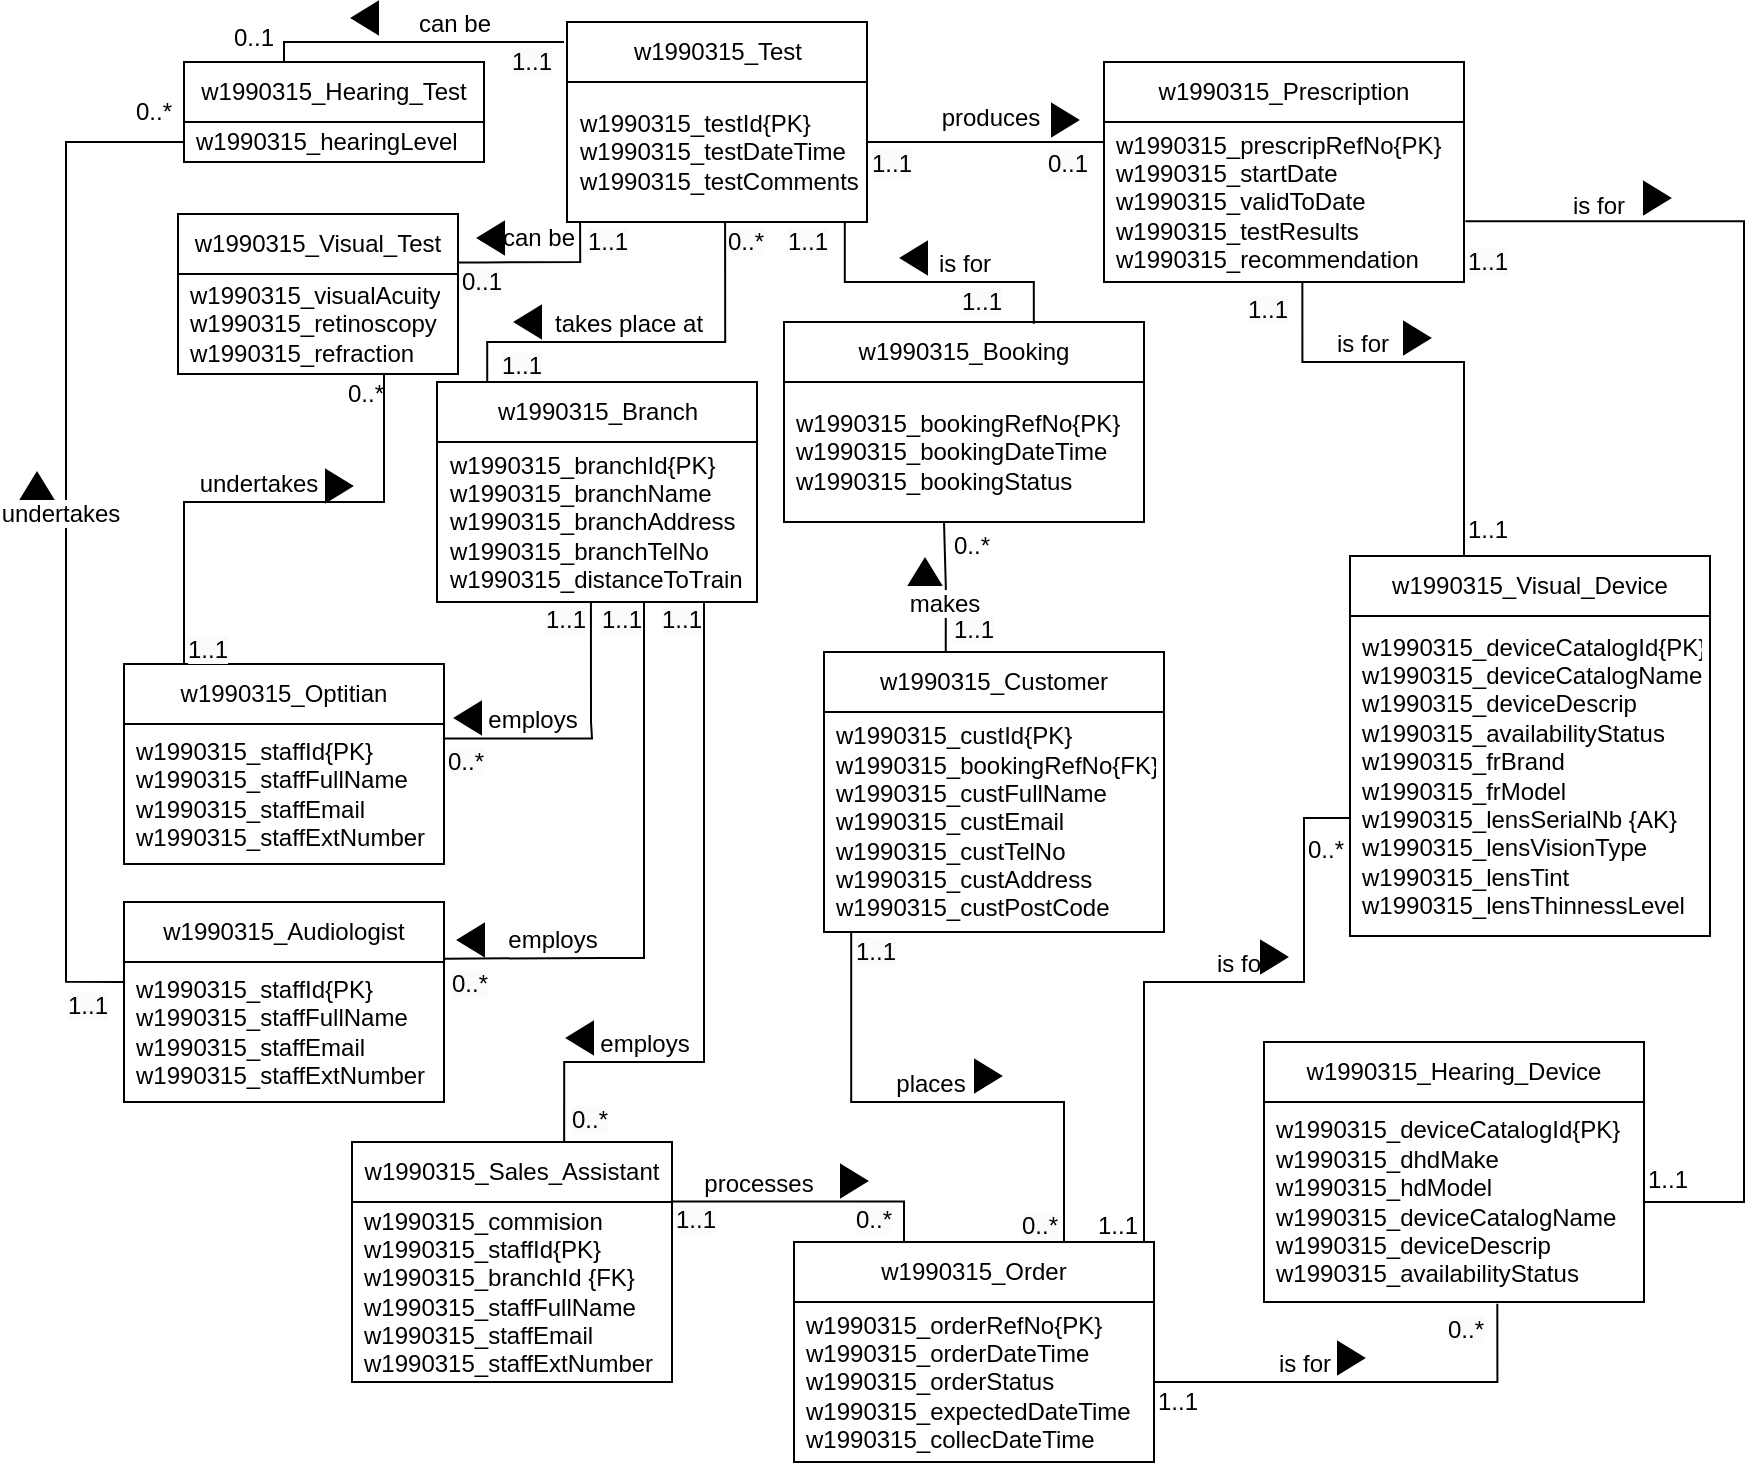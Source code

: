 <mxfile version="24.8.4">
  <diagram name="Strona-1" id="YwWQ-UXERLKJIcqRb9PK">
    <mxGraphModel dx="1958" dy="547" grid="1" gridSize="10" guides="1" tooltips="1" connect="1" arrows="1" fold="1" page="1" pageScale="1" pageWidth="827" pageHeight="1169" math="0" shadow="0">
      <root>
        <mxCell id="0" />
        <mxCell id="1" parent="0" />
        <mxCell id="VDHOx4SLG22JS74lbpEi-4" value="w1990315_&lt;span style=&quot;text-align: left;&quot;&gt;Branch&lt;/span&gt;" style="swimlane;fontStyle=0;childLayout=stackLayout;horizontal=1;startSize=30;horizontalStack=0;resizeParent=1;resizeParentMax=0;resizeLast=0;collapsible=1;marginBottom=0;whiteSpace=wrap;html=1;" parent="1" vertex="1">
          <mxGeometry x="156.5" y="490" width="160" height="110" as="geometry" />
        </mxCell>
        <mxCell id="VDHOx4SLG22JS74lbpEi-5" value="&lt;div&gt;&lt;span style=&quot;text-align: center; background-color: initial;&quot;&gt;w1990315_&lt;/span&gt;branchId{PK}&lt;br&gt;&lt;span style=&quot;text-align: center;&quot;&gt;w1990315_&lt;/span&gt;branchName&lt;br&gt;&lt;span style=&quot;text-align: center;&quot;&gt;w1990315_&lt;/span&gt;branchAddress&lt;br&gt;&lt;span style=&quot;text-align: center;&quot;&gt;w1990315_&lt;/span&gt;branchTelNo&lt;br&gt;&lt;span style=&quot;text-align: center;&quot;&gt;w1990315_&lt;/span&gt;distanceToTrain&lt;br&gt;&lt;/div&gt;" style="text;strokeColor=none;fillColor=none;align=left;verticalAlign=middle;spacingLeft=4;spacingRight=4;overflow=hidden;points=[[0,0.5],[1,0.5]];portConstraint=eastwest;rotatable=0;whiteSpace=wrap;html=1;" parent="VDHOx4SLG22JS74lbpEi-4" vertex="1">
          <mxGeometry y="30" width="160" height="80" as="geometry" />
        </mxCell>
        <mxCell id="VDHOx4SLG22JS74lbpEi-10" value="w1990315_Test" style="swimlane;fontStyle=0;childLayout=stackLayout;horizontal=1;startSize=30;horizontalStack=0;resizeParent=1;resizeParentMax=0;resizeLast=0;collapsible=1;marginBottom=0;whiteSpace=wrap;html=1;" parent="1" vertex="1">
          <mxGeometry x="221.5" y="310" width="150" height="100" as="geometry" />
        </mxCell>
        <mxCell id="VDHOx4SLG22JS74lbpEi-11" value="&lt;span style=&quot;text-align: center;&quot;&gt;w1990315_&lt;/span&gt;testId{PK}&lt;br&gt;&lt;span style=&quot;text-align: center;&quot;&gt;w1990315_&lt;/span&gt;testDateTime&lt;br&gt;&lt;span style=&quot;text-align: center;&quot;&gt;w1990315_&lt;/span&gt;testComments" style="text;strokeColor=none;fillColor=none;align=left;verticalAlign=middle;spacingLeft=4;spacingRight=4;overflow=hidden;points=[[0,0.5],[1,0.5]];portConstraint=eastwest;rotatable=0;whiteSpace=wrap;html=1;" parent="VDHOx4SLG22JS74lbpEi-10" vertex="1">
          <mxGeometry y="30" width="150" height="70" as="geometry" />
        </mxCell>
        <mxCell id="VDHOx4SLG22JS74lbpEi-14" value="w1990315_Booking" style="swimlane;fontStyle=0;childLayout=stackLayout;horizontal=1;startSize=30;horizontalStack=0;resizeParent=1;resizeParentMax=0;resizeLast=0;collapsible=1;marginBottom=0;whiteSpace=wrap;html=1;" parent="1" vertex="1">
          <mxGeometry x="330" y="460" width="180" height="100" as="geometry" />
        </mxCell>
        <mxCell id="VDHOx4SLG22JS74lbpEi-15" value="&lt;span style=&quot;text-align: center;&quot;&gt;w1990315_&lt;/span&gt;bookingRefNo{PK}&lt;br&gt;&lt;span style=&quot;text-align: center;&quot;&gt;w1990315_&lt;/span&gt;bookingDateTime&lt;br&gt;&lt;span style=&quot;text-align: center;&quot;&gt;w1990315_&lt;/span&gt;bookingStatus" style="text;strokeColor=none;fillColor=none;align=left;verticalAlign=middle;spacingLeft=4;spacingRight=4;overflow=hidden;points=[[0,0.5],[1,0.5]];portConstraint=eastwest;rotatable=0;whiteSpace=wrap;html=1;" parent="VDHOx4SLG22JS74lbpEi-14" vertex="1">
          <mxGeometry y="30" width="180" height="70" as="geometry" />
        </mxCell>
        <mxCell id="VDHOx4SLG22JS74lbpEi-16" value="w1990315_Hearing_Test" style="swimlane;fontStyle=0;childLayout=stackLayout;horizontal=1;startSize=30;horizontalStack=0;resizeParent=1;resizeParentMax=0;resizeLast=0;collapsible=1;marginBottom=0;whiteSpace=wrap;html=1;" parent="1" vertex="1">
          <mxGeometry x="30" y="330" width="150" height="50" as="geometry" />
        </mxCell>
        <mxCell id="VDHOx4SLG22JS74lbpEi-17" value="&lt;span style=&quot;text-align: center;&quot;&gt;w1990315_&lt;/span&gt;hearingLevel&amp;nbsp;" style="text;strokeColor=none;fillColor=none;align=left;verticalAlign=middle;spacingLeft=4;spacingRight=4;overflow=hidden;points=[[0,0.5],[1,0.5]];portConstraint=eastwest;rotatable=0;whiteSpace=wrap;html=1;" parent="VDHOx4SLG22JS74lbpEi-16" vertex="1">
          <mxGeometry y="30" width="150" height="20" as="geometry" />
        </mxCell>
        <mxCell id="VDHOx4SLG22JS74lbpEi-18" value="w1990315_Customer" style="swimlane;fontStyle=0;childLayout=stackLayout;horizontal=1;startSize=30;horizontalStack=0;resizeParent=1;resizeParentMax=0;resizeLast=0;collapsible=1;marginBottom=0;whiteSpace=wrap;html=1;" parent="1" vertex="1">
          <mxGeometry x="350" y="625" width="170" height="140" as="geometry" />
        </mxCell>
        <mxCell id="VDHOx4SLG22JS74lbpEi-19" value="&lt;span style=&quot;text-align: center;&quot;&gt;w1990315_&lt;/span&gt;custId{PK}&lt;div&gt;&lt;span style=&quot;text-align: center;&quot;&gt;w1990315_&lt;/span&gt;bookingRefNo{FK}&lt;br&gt;&lt;span style=&quot;text-align: center;&quot;&gt;w1990315_&lt;/span&gt;custFullName&lt;br&gt;&lt;span style=&quot;text-align: center;&quot;&gt;w1990315_&lt;/span&gt;custEmail&lt;br&gt;&lt;span style=&quot;text-align: center;&quot;&gt;w1990315_&lt;/span&gt;custTelNo&lt;br&gt;&lt;span style=&quot;text-align: center;&quot;&gt;w1990315_&lt;/span&gt;custAddress&lt;br&gt;&lt;span style=&quot;text-align: center;&quot;&gt;w1990315_&lt;/span&gt;custPostCode&lt;/div&gt;" style="text;strokeColor=none;fillColor=none;align=left;verticalAlign=middle;spacingLeft=4;spacingRight=4;overflow=hidden;points=[[0,0.5],[1,0.5]];portConstraint=eastwest;rotatable=0;whiteSpace=wrap;html=1;" parent="VDHOx4SLG22JS74lbpEi-18" vertex="1">
          <mxGeometry y="30" width="170" height="110" as="geometry" />
        </mxCell>
        <mxCell id="VDHOx4SLG22JS74lbpEi-20" value="w1990315_Prescription" style="swimlane;fontStyle=0;childLayout=stackLayout;horizontal=1;startSize=30;horizontalStack=0;resizeParent=1;resizeParentMax=0;resizeLast=0;collapsible=1;marginBottom=0;whiteSpace=wrap;html=1;" parent="1" vertex="1">
          <mxGeometry x="490" y="330" width="180" height="110" as="geometry" />
        </mxCell>
        <mxCell id="VDHOx4SLG22JS74lbpEi-21" value="&lt;span style=&quot;text-align: center;&quot;&gt;w1990315_&lt;/span&gt;prescripRefNo{PK}&lt;br&gt;&lt;span style=&quot;text-align: center;&quot;&gt;w1990315_&lt;/span&gt;startDate&lt;br&gt;&lt;span style=&quot;text-align: center;&quot;&gt;w1990315_&lt;/span&gt;validToDate&lt;br&gt;&lt;span style=&quot;text-align: center;&quot;&gt;w1990315_&lt;/span&gt;testResults&lt;br&gt;&lt;span style=&quot;text-align: center;&quot;&gt;w1990315_&lt;/span&gt;recommendation" style="text;strokeColor=none;fillColor=none;align=left;verticalAlign=middle;spacingLeft=4;spacingRight=4;overflow=hidden;points=[[0,0.5],[1,0.5]];portConstraint=eastwest;rotatable=0;whiteSpace=wrap;html=1;" parent="VDHOx4SLG22JS74lbpEi-20" vertex="1">
          <mxGeometry y="30" width="180" height="80" as="geometry" />
        </mxCell>
        <mxCell id="VDHOx4SLG22JS74lbpEi-22" value="w1990315_Order" style="swimlane;fontStyle=0;childLayout=stackLayout;horizontal=1;startSize=30;horizontalStack=0;resizeParent=1;resizeParentMax=0;resizeLast=0;collapsible=1;marginBottom=0;whiteSpace=wrap;html=1;" parent="1" vertex="1">
          <mxGeometry x="335" y="920" width="180" height="110" as="geometry" />
        </mxCell>
        <mxCell id="VDHOx4SLG22JS74lbpEi-23" value="&lt;span style=&quot;text-align: center;&quot;&gt;w1990315_&lt;/span&gt;orderRefNo{PK}&lt;br&gt;&lt;span style=&quot;text-align: center;&quot;&gt;w1990315_&lt;/span&gt;orderDateTime&lt;br&gt;&lt;span style=&quot;text-align: center;&quot;&gt;w1990315_&lt;/span&gt;orderStatus&lt;br&gt;&lt;span style=&quot;text-align: center;&quot;&gt;w1990315_&lt;/span&gt;expectedDateTime&lt;br&gt;&lt;span style=&quot;text-align: center;&quot;&gt;w1990315_&lt;/span&gt;collecDateTime&amp;nbsp;" style="text;strokeColor=none;fillColor=none;align=left;verticalAlign=middle;spacingLeft=4;spacingRight=4;overflow=hidden;points=[[0,0.5],[1,0.5]];portConstraint=eastwest;rotatable=0;whiteSpace=wrap;html=1;" parent="VDHOx4SLG22JS74lbpEi-22" vertex="1">
          <mxGeometry y="30" width="180" height="80" as="geometry" />
        </mxCell>
        <mxCell id="VDHOx4SLG22JS74lbpEi-26" value="w1990315_Visual_Test" style="swimlane;fontStyle=0;childLayout=stackLayout;horizontal=1;startSize=30;horizontalStack=0;resizeParent=1;resizeParentMax=0;resizeLast=0;collapsible=1;marginBottom=0;whiteSpace=wrap;html=1;" parent="1" vertex="1">
          <mxGeometry x="27" y="406" width="140" height="80" as="geometry" />
        </mxCell>
        <mxCell id="VDHOx4SLG22JS74lbpEi-27" value="&lt;span style=&quot;text-align: center;&quot;&gt;w1990315_&lt;/span&gt;visualAcuity&lt;br&gt;&lt;span style=&quot;text-align: center;&quot;&gt;w1990315_&lt;/span&gt;retinoscopy&lt;br&gt;&lt;span style=&quot;text-align: center;&quot;&gt;w1990315_&lt;/span&gt;refraction" style="text;strokeColor=none;fillColor=none;align=left;verticalAlign=middle;spacingLeft=4;spacingRight=4;overflow=hidden;points=[[0,0.5],[1,0.5]];portConstraint=eastwest;rotatable=0;whiteSpace=wrap;html=1;" parent="VDHOx4SLG22JS74lbpEi-26" vertex="1">
          <mxGeometry y="30" width="140" height="50" as="geometry" />
        </mxCell>
        <mxCell id="VDHOx4SLG22JS74lbpEi-30" value="w1990315_Visual_Device" style="swimlane;fontStyle=0;childLayout=stackLayout;horizontal=1;startSize=30;horizontalStack=0;resizeParent=1;resizeParentMax=0;resizeLast=0;collapsible=1;marginBottom=0;whiteSpace=wrap;html=1;" parent="1" vertex="1">
          <mxGeometry x="613" y="577" width="180" height="190" as="geometry" />
        </mxCell>
        <mxCell id="VDHOx4SLG22JS74lbpEi-31" value="&lt;div&gt;&lt;span style=&quot;text-align: center;&quot;&gt;w1990315_&lt;/span&gt;deviceCatalogId{PK}&lt;br&gt;&lt;span style=&quot;text-align: center;&quot;&gt;w1990315_&lt;/span&gt;deviceCatalogName&lt;br&gt;&lt;span style=&quot;text-align: center;&quot;&gt;w1990315_&lt;/span&gt;deviceDescrip&lt;br&gt;&lt;span style=&quot;text-align: center;&quot;&gt;w1990315_&lt;/span&gt;availabilityStatus&lt;br&gt;&lt;/div&gt;&lt;div&gt;&lt;span style=&quot;text-align: center;&quot;&gt;w1990315_&lt;/span&gt;frBrand&lt;br&gt;&lt;div&gt;&lt;span style=&quot;text-align: center; background-color: initial;&quot;&gt;w1990315_&lt;/span&gt;frModel&amp;nbsp;&lt;/div&gt;&lt;/div&gt;&lt;div&gt;&lt;span style=&quot;text-align: center;&quot;&gt;w1990315_&lt;/span&gt;lensSerialNb {AK}&lt;br&gt;&lt;span style=&quot;text-align: center;&quot;&gt;w1990315_&lt;/span&gt;lensVisionType&lt;br&gt;&lt;span style=&quot;text-align: center;&quot;&gt;w1990315_&lt;/span&gt;lensTint&lt;br&gt;&lt;span style=&quot;text-align: center;&quot;&gt;w1990315_&lt;/span&gt;lensThinnessLevel&amp;nbsp;&lt;br&gt;&lt;/div&gt;" style="text;strokeColor=none;fillColor=none;align=left;verticalAlign=middle;spacingLeft=4;spacingRight=4;overflow=hidden;points=[[0,0.5],[1,0.5]];portConstraint=eastwest;rotatable=0;whiteSpace=wrap;html=1;" parent="VDHOx4SLG22JS74lbpEi-30" vertex="1">
          <mxGeometry y="30" width="180" height="160" as="geometry" />
        </mxCell>
        <mxCell id="VDHOx4SLG22JS74lbpEi-32" value="w1990315_Hearing_Device" style="swimlane;fontStyle=0;childLayout=stackLayout;horizontal=1;startSize=30;horizontalStack=0;resizeParent=1;resizeParentMax=0;resizeLast=0;collapsible=1;marginBottom=0;whiteSpace=wrap;html=1;" parent="1" vertex="1">
          <mxGeometry x="570" y="820" width="190" height="130" as="geometry" />
        </mxCell>
        <mxCell id="VDHOx4SLG22JS74lbpEi-33" value="&lt;span style=&quot;text-align: center;&quot;&gt;w1990315_&lt;/span&gt;deviceCatalogId{PK}&lt;br&gt;&lt;span style=&quot;text-align: center;&quot;&gt;w1990315_&lt;/span&gt;dhdMake&lt;br&gt;&lt;span style=&quot;text-align: center;&quot;&gt;w1990315_&lt;/span&gt;hdModel&lt;div&gt;&lt;span style=&quot;text-align: center;&quot;&gt;w1990315_&lt;/span&gt;deviceCatalogName&lt;br&gt;&lt;span style=&quot;text-align: center;&quot;&gt;w1990315_&lt;/span&gt;deviceDescrip&lt;br&gt;&lt;span style=&quot;text-align: center;&quot;&gt;w1990315_&lt;/span&gt;availabilityStatus&lt;br&gt;&lt;/div&gt;" style="text;strokeColor=none;fillColor=none;align=left;verticalAlign=middle;spacingLeft=4;spacingRight=4;overflow=hidden;points=[[0,0.5],[1,0.5]];portConstraint=eastwest;rotatable=0;whiteSpace=wrap;html=1;" parent="VDHOx4SLG22JS74lbpEi-32" vertex="1">
          <mxGeometry y="30" width="190" height="100" as="geometry" />
        </mxCell>
        <mxCell id="VDHOx4SLG22JS74lbpEi-39" value="w1990315_Sales_Assistant" style="swimlane;fontStyle=0;childLayout=stackLayout;horizontal=1;startSize=30;horizontalStack=0;resizeParent=1;resizeParentMax=0;resizeLast=0;collapsible=1;marginBottom=0;whiteSpace=wrap;html=1;" parent="1" vertex="1">
          <mxGeometry x="114" y="870" width="160" height="120" as="geometry" />
        </mxCell>
        <mxCell id="VDHOx4SLG22JS74lbpEi-40" value="&lt;div&gt;&lt;span style=&quot;text-align: center; background-color: initial;&quot;&gt;w1990315_&lt;/span&gt;commision&lt;/div&gt;&lt;div&gt;&lt;span style=&quot;text-align: center; background-color: initial;&quot;&gt;w1990315_&lt;/span&gt;staffId{PK}&lt;br&gt;&lt;/div&gt;&lt;div&gt;w1990315_branchId {FK}&lt;/div&gt;&lt;div&gt;&lt;span style=&quot;text-align: center;&quot;&gt;w1990315_&lt;/span&gt;staffFullName&lt;br&gt;&lt;span style=&quot;text-align: center;&quot;&gt;w1990315_&lt;/span&gt;staffEmail&lt;br&gt;&lt;span style=&quot;text-align: center;&quot;&gt;w1990315_&lt;/span&gt;staffExtNumber&lt;br&gt;&lt;/div&gt;" style="text;strokeColor=none;fillColor=none;align=left;verticalAlign=middle;spacingLeft=4;spacingRight=4;overflow=hidden;points=[[0,0.5],[1,0.5]];portConstraint=eastwest;rotatable=0;whiteSpace=wrap;html=1;" parent="VDHOx4SLG22JS74lbpEi-39" vertex="1">
          <mxGeometry y="30" width="160" height="90" as="geometry" />
        </mxCell>
        <mxCell id="VDHOx4SLG22JS74lbpEi-41" value="w1990315_Optitian&lt;span style=&quot;color: rgba(0, 0, 0, 0); font-family: monospace; font-size: 0px; text-align: start; text-wrap: nowrap;&quot;&gt;%3CmxGraphModel%3E%3Croot%3E%3CmxCell%20id%3D%220%22%2F%3E%3CmxCell%20id%3D%221%22%20parent%3D%220%22%2F%3E%3CmxCell%20id%3D%222%22%20value%3D%22Visual_Device%22%20style%3D%22swimlane%3BfontStyle%3D0%3BchildLayout%3DstackLayout%3Bhorizontal%3D1%3BstartSize%3D30%3BhorizontalStack%3D0%3BresizeParent%3D1%3BresizeParentMax%3D0%3BresizeLast%3D0%3Bcollapsible%3D1%3BmarginBottom%3D0%3BwhiteSpace%3Dwrap%3Bhtml%3D1%3B%22%20vertex%3D%221%22%20parent%3D%221%22%3E%3CmxGeometry%20x%3D%22510%22%20y%3D%22275%22%20width%3D%22120%22%20height%3D%2250%22%20as%3D%22geometry%22%2F%3E%3C%2FmxCell%3E%3CmxCell%20id%3D%223%22%20value%3D%22deviceCatalogId%7BFK%7D%26lt%3Bdiv%26gt%3B%26lt%3Bbr%2F%26gt%3B%26lt%3B%2Fdiv%26gt%3B%22%20style%3D%22text%3BstrokeColor%3Dnone%3BfillColor%3Dnone%3Balign%3Dleft%3BverticalAlign%3Dmiddle%3BspacingLeft%3D4%3BspacingRight%3D4%3Boverflow%3Dhidden%3Bpoints%3D%5B%5B0%2C0.5%5D%2C%5B1%2C0.5%5D%5D%3BportConstraint%3Deastwest%3Brotatable%3D0%3BwhiteSpace%3Dwrap%3Bhtml%3D1%3B%22%20vertex%3D%221%22%20parent%3D%222%22%3E%3CmxGeometry%20y%3D%2230%22%20width%3D%22120%22%20height%3D%2220%22%20as%3D%22geometry%22%2F%3E%3C%2FmxCell%3E%3C%2Froot%3E%3C%2FmxGraphModel%3E&lt;/span&gt;" style="swimlane;fontStyle=0;childLayout=stackLayout;horizontal=1;startSize=30;horizontalStack=0;resizeParent=1;resizeParentMax=0;resizeLast=0;collapsible=1;marginBottom=0;whiteSpace=wrap;html=1;" parent="1" vertex="1">
          <mxGeometry y="631" width="160" height="100" as="geometry" />
        </mxCell>
        <mxCell id="VDHOx4SLG22JS74lbpEi-42" value="&lt;span style=&quot;text-align: center;&quot;&gt;w1990315_&lt;/span&gt;staffId{PK}&lt;div&gt;&lt;span style=&quot;text-align: center;&quot;&gt;w1990315_&lt;/span&gt;staffFullName&lt;br&gt;&lt;span style=&quot;text-align: center;&quot;&gt;w1990315_&lt;/span&gt;staffEmail&lt;br&gt;&lt;span style=&quot;text-align: center;&quot;&gt;w1990315_&lt;/span&gt;staffExtNumber&lt;br&gt;&lt;/div&gt;" style="text;strokeColor=none;fillColor=none;align=left;verticalAlign=middle;spacingLeft=4;spacingRight=4;overflow=hidden;points=[[0,0.5],[1,0.5]];portConstraint=eastwest;rotatable=0;whiteSpace=wrap;html=1;" parent="VDHOx4SLG22JS74lbpEi-41" vertex="1">
          <mxGeometry y="30" width="160" height="70" as="geometry" />
        </mxCell>
        <mxCell id="VDHOx4SLG22JS74lbpEi-43" value="w1990315_Audiologist" style="swimlane;fontStyle=0;childLayout=stackLayout;horizontal=1;startSize=30;horizontalStack=0;resizeParent=1;resizeParentMax=0;resizeLast=0;collapsible=1;marginBottom=0;whiteSpace=wrap;html=1;" parent="1" vertex="1">
          <mxGeometry y="750" width="160" height="100" as="geometry" />
        </mxCell>
        <mxCell id="VDHOx4SLG22JS74lbpEi-44" value="&lt;div&gt;&lt;span style=&quot;text-align: center; background-color: initial;&quot;&gt;w1990315_&lt;/span&gt;staffId{PK}&lt;br&gt;&lt;/div&gt;&lt;div&gt;&lt;span style=&quot;text-align: center;&quot;&gt;w1990315_&lt;/span&gt;staffFullName&lt;br&gt;&lt;span style=&quot;text-align: center;&quot;&gt;w1990315_&lt;/span&gt;staffEmail&lt;br&gt;&lt;span style=&quot;text-align: center;&quot;&gt;w1990315_&lt;/span&gt;staffExtNumber&lt;br&gt;&lt;/div&gt;" style="text;strokeColor=none;fillColor=none;align=left;verticalAlign=middle;spacingLeft=4;spacingRight=4;overflow=hidden;points=[[0,0.5],[1,0.5]];portConstraint=eastwest;rotatable=0;whiteSpace=wrap;html=1;" parent="VDHOx4SLG22JS74lbpEi-43" vertex="1">
          <mxGeometry y="30" width="160" height="70" as="geometry" />
        </mxCell>
        <mxCell id="0N0CLIWLFnsyUBgWIPJR-1" value="takes place at" style="endArrow=none;html=1;endSize=12;startArrow=none;startSize=14;startFill=0;edgeStyle=orthogonalEdgeStyle;align=center;verticalAlign=bottom;endFill=0;rounded=0;fontSize=12;entryX=0.527;entryY=0.995;entryDx=0;entryDy=0;entryPerimeter=0;exitX=0.157;exitY=-0.002;exitDx=0;exitDy=0;exitPerimeter=0;" parent="1" source="VDHOx4SLG22JS74lbpEi-4" target="VDHOx4SLG22JS74lbpEi-11" edge="1">
          <mxGeometry x="-0.089" relative="1" as="geometry">
            <mxPoint x="216" y="490" as="sourcePoint" />
            <mxPoint x="290" y="420" as="targetPoint" />
            <mxPoint as="offset" />
            <Array as="points">
              <mxPoint x="182" y="470" />
              <mxPoint x="301" y="470" />
            </Array>
          </mxGeometry>
        </mxCell>
        <mxCell id="0N0CLIWLFnsyUBgWIPJR-2" value="is for" style="endArrow=none;html=1;endSize=12;startArrow=none;startSize=14;startFill=0;edgeStyle=orthogonalEdgeStyle;align=center;verticalAlign=bottom;endFill=0;rounded=0;fontSize=12;exitX=0.926;exitY=1.003;exitDx=0;exitDy=0;exitPerimeter=0;entryX=0.694;entryY=0.009;entryDx=0;entryDy=0;entryPerimeter=0;" parent="1" source="VDHOx4SLG22JS74lbpEi-11" target="VDHOx4SLG22JS74lbpEi-14" edge="1">
          <mxGeometry x="0.232" relative="1" as="geometry">
            <mxPoint x="290.0" y="361" as="sourcePoint" />
            <mxPoint x="520.0" y="360" as="targetPoint" />
            <mxPoint as="offset" />
            <Array as="points">
              <mxPoint x="360" y="440" />
              <mxPoint x="455" y="440" />
            </Array>
          </mxGeometry>
        </mxCell>
        <mxCell id="0N0CLIWLFnsyUBgWIPJR-3" value="makes" style="endArrow=none;html=1;endSize=12;startArrow=none;startSize=14;startFill=0;edgeStyle=orthogonalEdgeStyle;align=center;verticalAlign=bottom;endFill=0;rounded=0;fontSize=12;exitX=0.917;exitY=0;exitDx=0;exitDy=0;exitPerimeter=0;" parent="1" edge="1">
          <mxGeometry x="-0.545" y="1" relative="1" as="geometry">
            <mxPoint x="410.87" y="625" as="sourcePoint" />
            <mxPoint x="410" y="560" as="targetPoint" />
            <mxPoint as="offset" />
            <Array as="points">
              <mxPoint x="411" y="592" />
              <mxPoint x="410" y="592" />
            </Array>
          </mxGeometry>
        </mxCell>
        <mxCell id="0N0CLIWLFnsyUBgWIPJR-8" value="processes" style="endArrow=none;html=1;endSize=12;startArrow=none;startSize=14;startFill=0;edgeStyle=orthogonalEdgeStyle;align=center;verticalAlign=bottom;endFill=0;rounded=0;fontSize=12;exitX=1.002;exitY=-0.003;exitDx=0;exitDy=0;exitPerimeter=0;entryX=0.873;entryY=0.995;entryDx=0;entryDy=0;entryPerimeter=0;" parent="1" source="VDHOx4SLG22JS74lbpEi-40" edge="1" target="0N0CLIWLFnsyUBgWIPJR-96">
          <mxGeometry x="-0.377" relative="1" as="geometry">
            <mxPoint x="290" y="900" as="sourcePoint" />
            <mxPoint x="400" y="920" as="targetPoint" />
            <mxPoint as="offset" />
            <Array as="points">
              <mxPoint x="390" y="900" />
              <mxPoint x="390" y="920" />
            </Array>
          </mxGeometry>
        </mxCell>
        <mxCell id="0N0CLIWLFnsyUBgWIPJR-9" value="places" style="endArrow=none;html=1;endSize=12;startArrow=none;startSize=14;startFill=0;edgeStyle=orthogonalEdgeStyle;align=center;verticalAlign=bottom;endFill=0;rounded=0;fontSize=12;exitX=0.75;exitY=0;exitDx=0;exitDy=0;entryX=0.08;entryY=0.996;entryDx=0;entryDy=0;entryPerimeter=0;" parent="1" source="VDHOx4SLG22JS74lbpEi-22" target="VDHOx4SLG22JS74lbpEi-19" edge="1">
          <mxGeometry x="0.05" relative="1" as="geometry">
            <mxPoint x="430" y="830" as="sourcePoint" />
            <mxPoint x="470" y="750" as="targetPoint" />
            <mxPoint as="offset" />
            <Array as="points">
              <mxPoint x="470" y="850" />
              <mxPoint x="364" y="850" />
            </Array>
          </mxGeometry>
        </mxCell>
        <mxCell id="0N0CLIWLFnsyUBgWIPJR-10" value="is for" style="endArrow=none;html=1;endSize=12;startArrow=none;startSize=14;startFill=0;edgeStyle=orthogonalEdgeStyle;align=center;verticalAlign=bottom;endFill=0;rounded=0;fontSize=12;exitX=1;exitY=0.5;exitDx=0;exitDy=0;entryX=0.614;entryY=1.009;entryDx=0;entryDy=0;entryPerimeter=0;" parent="1" source="VDHOx4SLG22JS74lbpEi-23" target="VDHOx4SLG22JS74lbpEi-33" edge="1">
          <mxGeometry x="-0.288" relative="1" as="geometry">
            <mxPoint x="460.0" y="900.37" as="sourcePoint" />
            <mxPoint x="680" y="960" as="targetPoint" />
            <mxPoint as="offset" />
            <Array as="points">
              <mxPoint x="687" y="990" />
            </Array>
          </mxGeometry>
        </mxCell>
        <mxCell id="0N0CLIWLFnsyUBgWIPJR-15" value="produces" style="endArrow=none;html=1;endSize=12;startArrow=none;startSize=14;startFill=0;edgeStyle=orthogonalEdgeStyle;align=center;verticalAlign=bottom;endFill=0;rounded=0;fontSize=12;entryX=0;entryY=0.078;entryDx=0;entryDy=0;entryPerimeter=0;" parent="1" target="VDHOx4SLG22JS74lbpEi-21" edge="1">
          <mxGeometry x="-0.002" y="3" relative="1" as="geometry">
            <mxPoint x="371" y="370" as="sourcePoint" />
            <mxPoint x="520.0" y="360" as="targetPoint" />
            <mxPoint as="offset" />
            <Array as="points">
              <mxPoint x="371" y="370" />
              <mxPoint x="490" y="370" />
            </Array>
          </mxGeometry>
        </mxCell>
        <mxCell id="0N0CLIWLFnsyUBgWIPJR-17" value="is for" style="endArrow=none;html=1;endSize=12;startArrow=none;startSize=14;startFill=0;edgeStyle=orthogonalEdgeStyle;align=center;verticalAlign=bottom;endFill=0;rounded=0;fontSize=12;exitX=0.551;exitY=1;exitDx=0;exitDy=0;exitPerimeter=0;entryX=0.317;entryY=0;entryDx=0;entryDy=0;entryPerimeter=0;" parent="1" source="VDHOx4SLG22JS74lbpEi-21" target="VDHOx4SLG22JS74lbpEi-30" edge="1">
          <mxGeometry x="-0.364" relative="1" as="geometry">
            <mxPoint x="560" y="460" as="sourcePoint" />
            <mxPoint x="600" y="580" as="targetPoint" />
            <mxPoint as="offset" />
            <Array as="points">
              <mxPoint x="589" y="480" />
              <mxPoint x="670" y="480" />
              <mxPoint x="670" y="577" />
            </Array>
          </mxGeometry>
        </mxCell>
        <mxCell id="0N0CLIWLFnsyUBgWIPJR-21" value="can be" style="endArrow=none;html=1;endSize=12;startArrow=none;startSize=14;startFill=0;edgeStyle=orthogonalEdgeStyle;align=center;verticalAlign=bottom;endFill=0;rounded=0;fontSize=12;exitX=0.75;exitY=0;exitDx=0;exitDy=0;" parent="1" source="VDHOx4SLG22JS74lbpEi-16" edge="1">
          <mxGeometry x="0.48" relative="1" as="geometry">
            <mxPoint x="-30.0" y="321" as="sourcePoint" />
            <mxPoint x="220" y="320" as="targetPoint" />
            <mxPoint as="offset" />
            <Array as="points">
              <mxPoint x="80" y="330" />
              <mxPoint x="80" y="320" />
            </Array>
          </mxGeometry>
        </mxCell>
        <mxCell id="0N0CLIWLFnsyUBgWIPJR-22" value="can be" style="endArrow=none;html=1;endSize=12;startArrow=none;startSize=14;startFill=0;edgeStyle=orthogonalEdgeStyle;align=center;verticalAlign=bottom;endFill=0;rounded=0;fontSize=12;entryX=-0.065;entryY=0.196;entryDx=0;entryDy=0;entryPerimeter=0;exitX=0.997;exitY=0.303;exitDx=0;exitDy=0;exitPerimeter=0;" parent="1" target="0N0CLIWLFnsyUBgWIPJR-81" edge="1" source="VDHOx4SLG22JS74lbpEi-26">
          <mxGeometry x="-0.002" y="3" relative="1" as="geometry">
            <mxPoint x="180" y="440" as="sourcePoint" />
            <mxPoint x="227.0" y="430" as="targetPoint" />
            <mxPoint as="offset" />
            <Array as="points">
              <mxPoint x="180" y="430" />
              <mxPoint x="228" y="430" />
            </Array>
          </mxGeometry>
        </mxCell>
        <mxCell id="0N0CLIWLFnsyUBgWIPJR-24" value="undertakes" style="endArrow=none;html=1;endSize=12;startArrow=none;startSize=14;startFill=0;edgeStyle=orthogonalEdgeStyle;align=center;verticalAlign=bottom;endFill=0;rounded=0;fontSize=12;entryX=0;entryY=0.5;entryDx=0;entryDy=0;exitX=-0.003;exitY=0.142;exitDx=0;exitDy=0;exitPerimeter=0;" parent="1" source="VDHOx4SLG22JS74lbpEi-44" target="VDHOx4SLG22JS74lbpEi-17" edge="1">
          <mxGeometry x="-0.002" y="3" relative="1" as="geometry">
            <mxPoint x="-30" y="740" as="sourcePoint" />
            <mxPoint x="110.0" y="540" as="targetPoint" />
            <mxPoint as="offset" />
            <Array as="points">
              <mxPoint x="-29" y="790" />
              <mxPoint x="-29" y="370" />
            </Array>
          </mxGeometry>
        </mxCell>
        <mxCell id="0N0CLIWLFnsyUBgWIPJR-25" value="undertakes" style="endArrow=none;html=1;endSize=12;startArrow=none;startSize=14;startFill=0;edgeStyle=orthogonalEdgeStyle;align=center;verticalAlign=bottom;endFill=0;rounded=0;fontSize=12;exitX=0;exitY=0;exitDx=0;exitDy=0;" parent="1" source="VDHOx4SLG22JS74lbpEi-41" edge="1">
          <mxGeometry x="0.06" relative="1" as="geometry">
            <mxPoint x="0.06" y="695.14" as="sourcePoint" />
            <mxPoint x="130" y="490" as="targetPoint" />
            <mxPoint as="offset" />
            <Array as="points">
              <mxPoint x="30" y="631" />
              <mxPoint x="30" y="550" />
              <mxPoint x="130" y="550" />
              <mxPoint x="130" y="486" />
            </Array>
          </mxGeometry>
        </mxCell>
        <mxCell id="0N0CLIWLFnsyUBgWIPJR-26" value="" style="triangle;whiteSpace=wrap;html=1;fillColor=#000000;rotation=0;" parent="1" vertex="1">
          <mxGeometry x="358.5" y="881.5" width="13" height="16" as="geometry" />
        </mxCell>
        <mxCell id="0N0CLIWLFnsyUBgWIPJR-28" value="" style="triangle;whiteSpace=wrap;html=1;fillColor=#000000;rotation=-180;" parent="1" vertex="1">
          <mxGeometry x="167" y="761" width="13" height="16" as="geometry" />
        </mxCell>
        <mxCell id="0N0CLIWLFnsyUBgWIPJR-31" value="" style="triangle;whiteSpace=wrap;html=1;fillColor=#000000;rotation=-180;" parent="1" vertex="1">
          <mxGeometry x="177" y="410" width="13" height="16" as="geometry" />
        </mxCell>
        <mxCell id="0N0CLIWLFnsyUBgWIPJR-32" value="" style="triangle;whiteSpace=wrap;html=1;fillColor=#000000;rotation=-180;" parent="1" vertex="1">
          <mxGeometry x="114" y="300" width="13" height="16" as="geometry" />
        </mxCell>
        <mxCell id="0N0CLIWLFnsyUBgWIPJR-33" value="" style="triangle;whiteSpace=wrap;html=1;fillColor=#000000;" parent="1" vertex="1">
          <mxGeometry x="464" y="351" width="13" height="16" as="geometry" />
        </mxCell>
        <mxCell id="0N0CLIWLFnsyUBgWIPJR-34" value="" style="triangle;whiteSpace=wrap;html=1;fillColor=#000000;" parent="1" vertex="1">
          <mxGeometry x="607" y="970" width="13" height="16" as="geometry" />
        </mxCell>
        <mxCell id="0N0CLIWLFnsyUBgWIPJR-36" value="" style="triangle;whiteSpace=wrap;html=1;fillColor=#000000;rotation=0;" parent="1" vertex="1">
          <mxGeometry x="101" y="534" width="13" height="16" as="geometry" />
        </mxCell>
        <mxCell id="0N0CLIWLFnsyUBgWIPJR-37" value="" style="triangle;whiteSpace=wrap;html=1;fillColor=#000000;rotation=-90;" parent="1" vertex="1">
          <mxGeometry x="-50" y="534" width="13" height="16" as="geometry" />
        </mxCell>
        <mxCell id="0N0CLIWLFnsyUBgWIPJR-38" value="" style="triangle;whiteSpace=wrap;html=1;fillColor=#000000;rotation=-180;" parent="1" vertex="1">
          <mxGeometry x="388.5" y="420" width="13" height="16" as="geometry" />
        </mxCell>
        <mxCell id="0N0CLIWLFnsyUBgWIPJR-39" value="" style="triangle;whiteSpace=wrap;html=1;fillColor=#000000;rotation=-90;" parent="1" vertex="1">
          <mxGeometry x="394" y="577" width="13" height="16" as="geometry" />
        </mxCell>
        <mxCell id="0N0CLIWLFnsyUBgWIPJR-46" value="" style="triangle;whiteSpace=wrap;html=1;fillColor=#000000;rotation=0;" parent="1" vertex="1">
          <mxGeometry x="640" y="460" width="13" height="16" as="geometry" />
        </mxCell>
        <mxCell id="0N0CLIWLFnsyUBgWIPJR-47" value="" style="triangle;whiteSpace=wrap;html=1;fillColor=#000000;rotation=0;" parent="1" vertex="1">
          <mxGeometry x="425.5" y="829" width="13" height="16" as="geometry" />
        </mxCell>
        <mxCell id="0N0CLIWLFnsyUBgWIPJR-52" value="0..*" style="text;html=1;align=center;verticalAlign=middle;whiteSpace=wrap;rounded=0;" parent="1" vertex="1">
          <mxGeometry x="108.5" y="486" width="24" height="20" as="geometry" />
        </mxCell>
        <mxCell id="0N0CLIWLFnsyUBgWIPJR-53" value="0..*" style="text;html=1;align=center;verticalAlign=middle;whiteSpace=wrap;rounded=0;" parent="1" vertex="1">
          <mxGeometry y="343" width="30" height="24" as="geometry" />
        </mxCell>
        <mxCell id="0N0CLIWLFnsyUBgWIPJR-54" value="0..1" style="text;html=1;align=center;verticalAlign=middle;whiteSpace=wrap;rounded=0;" parent="1" vertex="1">
          <mxGeometry x="50" y="306" width="30" height="24" as="geometry" />
        </mxCell>
        <mxCell id="0N0CLIWLFnsyUBgWIPJR-55" value="&lt;span style=&quot;color: rgb(0, 0, 0); font-family: Helvetica; font-size: 12px; font-style: normal; font-variant-ligatures: normal; font-variant-caps: normal; font-weight: 400; letter-spacing: normal; orphans: 2; text-align: center; text-indent: 0px; text-transform: none; widows: 2; word-spacing: 0px; -webkit-text-stroke-width: 0px; white-space: normal; background-color: rgb(251, 251, 251); text-decoration-thickness: initial; text-decoration-style: initial; text-decoration-color: initial; display: inline !important; float: none;&quot;&gt;0..1&lt;/span&gt;" style="text;whiteSpace=wrap;html=1;" parent="1" vertex="1">
          <mxGeometry x="167" y="426" width="30" height="20" as="geometry" />
        </mxCell>
        <mxCell id="0N0CLIWLFnsyUBgWIPJR-56" value="&lt;span style=&quot;color: rgb(0, 0, 0); font-family: Helvetica; font-size: 12px; font-style: normal; font-variant-ligatures: normal; font-variant-caps: normal; font-weight: 400; letter-spacing: normal; orphans: 2; text-align: center; text-indent: 0px; text-transform: none; widows: 2; word-spacing: 0px; -webkit-text-stroke-width: 0px; white-space: normal; background-color: rgb(251, 251, 251); text-decoration-thickness: initial; text-decoration-style: initial; text-decoration-color: initial; display: inline !important; float: none;&quot;&gt;0..1&lt;/span&gt;" style="text;whiteSpace=wrap;html=1;" parent="1" vertex="1">
          <mxGeometry x="460" y="367" width="30" height="20" as="geometry" />
        </mxCell>
        <mxCell id="0N0CLIWLFnsyUBgWIPJR-57" value="&lt;span style=&quot;color: rgb(0, 0, 0); font-family: Helvetica; font-size: 12px; font-style: normal; font-variant-ligatures: normal; font-variant-caps: normal; font-weight: 400; letter-spacing: normal; orphans: 2; text-align: center; text-indent: 0px; text-transform: none; widows: 2; word-spacing: 0px; -webkit-text-stroke-width: 0px; white-space: normal; background-color: rgb(251, 251, 251); text-decoration-thickness: initial; text-decoration-style: initial; text-decoration-color: initial; display: inline !important; float: none;&quot;&gt;1..1&lt;/span&gt;" style="text;whiteSpace=wrap;html=1;" parent="1" vertex="1">
          <mxGeometry x="371.5" y="367" width="30" height="20" as="geometry" />
        </mxCell>
        <mxCell id="0N0CLIWLFnsyUBgWIPJR-58" value="&lt;span style=&quot;color: rgb(0, 0, 0); font-family: Helvetica; font-size: 12px; font-style: normal; font-variant-ligatures: normal; font-variant-caps: normal; font-weight: 400; letter-spacing: normal; orphans: 2; text-align: center; text-indent: 0px; text-transform: none; widows: 2; word-spacing: 0px; -webkit-text-stroke-width: 0px; white-space: normal; background-color: rgb(251, 251, 251); text-decoration-thickness: initial; text-decoration-style: initial; text-decoration-color: initial; display: inline !important; float: none;&quot;&gt;1..1&lt;/span&gt;" style="text;whiteSpace=wrap;html=1;" parent="1" vertex="1">
          <mxGeometry x="560" y="440" width="30" height="20" as="geometry" />
        </mxCell>
        <mxCell id="0N0CLIWLFnsyUBgWIPJR-59" value="&lt;div style=&quot;text-align: center;&quot;&gt;&lt;span style=&quot;background-color: initial;&quot;&gt;1..1&lt;/span&gt;&lt;/div&gt;" style="text;whiteSpace=wrap;html=1;" parent="1" vertex="1">
          <mxGeometry x="670" y="550" width="30" height="20" as="geometry" />
        </mxCell>
        <mxCell id="0N0CLIWLFnsyUBgWIPJR-60" value="&lt;span style=&quot;color: rgb(0, 0, 0); font-family: Helvetica; font-size: 12px; font-style: normal; font-variant-ligatures: normal; font-variant-caps: normal; font-weight: 400; letter-spacing: normal; orphans: 2; text-align: center; text-indent: 0px; text-transform: none; widows: 2; word-spacing: 0px; -webkit-text-stroke-width: 0px; white-space: normal; background-color: rgb(251, 251, 251); text-decoration-thickness: initial; text-decoration-style: initial; text-decoration-color: initial; display: inline !important; float: none;&quot;&gt;0..*&lt;/span&gt;" style="text;whiteSpace=wrap;html=1;" parent="1" vertex="1">
          <mxGeometry x="660" y="950" width="30" height="20" as="geometry" />
        </mxCell>
        <mxCell id="0N0CLIWLFnsyUBgWIPJR-61" value="&lt;div style=&quot;text-align: center;&quot;&gt;&lt;span style=&quot;background-color: initial;&quot;&gt;1..1&lt;/span&gt;&lt;/div&gt;" style="text;whiteSpace=wrap;html=1;" parent="1" vertex="1">
          <mxGeometry x="515" y="986" width="30" height="20" as="geometry" />
        </mxCell>
        <mxCell id="0N0CLIWLFnsyUBgWIPJR-72" value="&lt;span style=&quot;color: rgb(0, 0, 0); font-family: Helvetica; font-size: 12px; font-style: normal; font-variant-ligatures: normal; font-variant-caps: normal; font-weight: 400; letter-spacing: normal; orphans: 2; text-align: center; text-indent: 0px; text-transform: none; widows: 2; word-spacing: 0px; -webkit-text-stroke-width: 0px; white-space: normal; background-color: rgb(251, 251, 251); text-decoration-thickness: initial; text-decoration-style: initial; text-decoration-color: initial; display: inline !important; float: none;&quot;&gt;1..1&lt;/span&gt;" style="text;whiteSpace=wrap;html=1;" parent="1" vertex="1">
          <mxGeometry x="413" y="600" width="30" height="20" as="geometry" />
        </mxCell>
        <mxCell id="0N0CLIWLFnsyUBgWIPJR-73" value="&lt;div style=&quot;text-align: center;&quot;&gt;&lt;span style=&quot;background-color: initial;&quot;&gt;0..*&lt;/span&gt;&lt;/div&gt;" style="text;whiteSpace=wrap;html=1;" parent="1" vertex="1">
          <mxGeometry x="413" y="558" width="30" height="20" as="geometry" />
        </mxCell>
        <mxCell id="0N0CLIWLFnsyUBgWIPJR-75" value="&lt;span style=&quot;color: rgb(0, 0, 0); font-family: Helvetica; font-size: 12px; font-style: normal; font-variant-ligatures: normal; font-variant-caps: normal; font-weight: 400; letter-spacing: normal; orphans: 2; text-align: center; text-indent: 0px; text-transform: none; widows: 2; word-spacing: 0px; -webkit-text-stroke-width: 0px; white-space: normal; background-color: rgb(251, 251, 251); text-decoration-thickness: initial; text-decoration-style: initial; text-decoration-color: initial; display: inline !important; float: none;&quot;&gt;1..1&lt;/span&gt;" style="text;whiteSpace=wrap;html=1;" parent="1" vertex="1">
          <mxGeometry x="417" y="436" width="30" height="20" as="geometry" />
        </mxCell>
        <mxCell id="0N0CLIWLFnsyUBgWIPJR-76" value="&lt;span style=&quot;color: rgb(0, 0, 0); font-family: Helvetica; font-size: 12px; font-style: normal; font-variant-ligatures: normal; font-variant-caps: normal; font-weight: 400; letter-spacing: normal; orphans: 2; text-align: center; text-indent: 0px; text-transform: none; widows: 2; word-spacing: 0px; -webkit-text-stroke-width: 0px; white-space: normal; background-color: rgb(251, 251, 251); text-decoration-thickness: initial; text-decoration-style: initial; text-decoration-color: initial; display: inline !important; float: none;&quot;&gt;1..1&lt;/span&gt;" style="text;whiteSpace=wrap;html=1;" parent="1" vertex="1">
          <mxGeometry x="330" y="406" width="30" height="20" as="geometry" />
        </mxCell>
        <mxCell id="0N0CLIWLFnsyUBgWIPJR-77" value="" style="triangle;whiteSpace=wrap;html=1;fillColor=#000000;rotation=-180;" parent="1" vertex="1">
          <mxGeometry x="195.5" y="452" width="13" height="16" as="geometry" />
        </mxCell>
        <mxCell id="0N0CLIWLFnsyUBgWIPJR-79" value="&lt;span style=&quot;color: rgb(0, 0, 0); font-family: Helvetica; font-size: 12px; font-style: normal; font-variant-ligatures: normal; font-variant-caps: normal; font-weight: 400; letter-spacing: normal; orphans: 2; text-align: center; text-indent: 0px; text-transform: none; widows: 2; word-spacing: 0px; -webkit-text-stroke-width: 0px; white-space: normal; background-color: rgb(251, 251, 251); text-decoration-thickness: initial; text-decoration-style: initial; text-decoration-color: initial; display: inline !important; float: none;&quot;&gt;1..1&lt;/span&gt;" style="text;whiteSpace=wrap;html=1;" parent="1" vertex="1">
          <mxGeometry x="187" y="468" width="30" height="22" as="geometry" />
        </mxCell>
        <mxCell id="0N0CLIWLFnsyUBgWIPJR-80" value="&lt;span style=&quot;color: rgb(0, 0, 0); font-family: Helvetica; font-size: 12px; font-style: normal; font-variant-ligatures: normal; font-variant-caps: normal; font-weight: 400; letter-spacing: normal; orphans: 2; text-align: center; text-indent: 0px; text-transform: none; widows: 2; word-spacing: 0px; -webkit-text-stroke-width: 0px; white-space: normal; background-color: rgb(251, 251, 251); text-decoration-thickness: initial; text-decoration-style: initial; text-decoration-color: initial; display: inline !important; float: none;&quot;&gt;0..*&lt;/span&gt;" style="text;whiteSpace=wrap;html=1;" parent="1" vertex="1">
          <mxGeometry x="300" y="406" width="30" height="20" as="geometry" />
        </mxCell>
        <mxCell id="0N0CLIWLFnsyUBgWIPJR-81" value="&lt;span style=&quot;color: rgb(0, 0, 0); font-family: Helvetica; font-size: 12px; font-style: normal; font-variant-ligatures: normal; font-variant-caps: normal; font-weight: 400; letter-spacing: normal; orphans: 2; text-align: center; text-indent: 0px; text-transform: none; widows: 2; word-spacing: 0px; -webkit-text-stroke-width: 0px; white-space: normal; background-color: rgb(251, 251, 251); text-decoration-thickness: initial; text-decoration-style: initial; text-decoration-color: initial; display: inline !important; float: none;&quot;&gt;1..1&lt;/span&gt;" style="text;whiteSpace=wrap;html=1;" parent="1" vertex="1">
          <mxGeometry x="230" y="406" width="30" height="20" as="geometry" />
        </mxCell>
        <mxCell id="0N0CLIWLFnsyUBgWIPJR-82" value="&lt;span style=&quot;color: rgb(0, 0, 0); font-family: Helvetica; font-size: 12px; font-style: normal; font-variant-ligatures: normal; font-variant-caps: normal; font-weight: 400; letter-spacing: normal; orphans: 2; text-align: center; text-indent: 0px; text-transform: none; widows: 2; word-spacing: 0px; -webkit-text-stroke-width: 0px; white-space: normal; background-color: rgb(251, 251, 251); text-decoration-thickness: initial; text-decoration-style: initial; text-decoration-color: initial; display: inline !important; float: none;&quot;&gt;1..1&lt;/span&gt;" style="text;whiteSpace=wrap;html=1;" parent="1" vertex="1">
          <mxGeometry x="191.5" y="316" width="30" height="20" as="geometry" />
        </mxCell>
        <mxCell id="0N0CLIWLFnsyUBgWIPJR-87" value="&lt;span style=&quot;color: rgb(0, 0, 0); font-family: Helvetica; font-size: 12px; font-style: normal; font-variant-ligatures: normal; font-variant-caps: normal; font-weight: 400; letter-spacing: normal; orphans: 2; text-align: center; text-indent: 0px; text-transform: none; widows: 2; word-spacing: 0px; -webkit-text-stroke-width: 0px; white-space: normal; background-color: rgb(251, 251, 251); text-decoration-thickness: initial; text-decoration-style: initial; text-decoration-color: initial; display: inline !important; float: none;&quot;&gt;1..1&lt;/span&gt;" style="text;whiteSpace=wrap;html=1;" parent="1" vertex="1">
          <mxGeometry x="237.25" y="595" width="30" height="25" as="geometry" />
        </mxCell>
        <mxCell id="0N0CLIWLFnsyUBgWIPJR-91" value="&lt;span style=&quot;color: rgb(0, 0, 0); font-family: Helvetica; font-size: 12px; font-style: normal; font-variant-ligatures: normal; font-variant-caps: normal; font-weight: 400; letter-spacing: normal; orphans: 2; text-align: center; text-indent: 0px; text-transform: none; widows: 2; word-spacing: 0px; -webkit-text-stroke-width: 0px; white-space: normal; background-color: rgb(251, 251, 251); text-decoration-thickness: initial; text-decoration-style: initial; text-decoration-color: initial; display: inline !important; float: none;&quot;&gt;1..1&lt;/span&gt;" style="text;whiteSpace=wrap;html=1;" parent="1" vertex="1">
          <mxGeometry x="-30" y="787.5" width="30" height="25" as="geometry" />
        </mxCell>
        <mxCell id="0N0CLIWLFnsyUBgWIPJR-93" value="&lt;span style=&quot;color: rgb(0, 0, 0); font-family: Helvetica; font-size: 12px; font-style: normal; font-variant-ligatures: normal; font-variant-caps: normal; font-weight: 400; letter-spacing: normal; orphans: 2; text-align: center; text-indent: 0px; text-transform: none; widows: 2; word-spacing: 0px; -webkit-text-stroke-width: 0px; white-space: normal; background-color: rgb(251, 251, 251); text-decoration-thickness: initial; text-decoration-style: initial; text-decoration-color: initial; display: inline !important; float: none;&quot;&gt;1..1&lt;/span&gt;" style="text;whiteSpace=wrap;html=1;" parent="1" vertex="1">
          <mxGeometry x="30" y="610" width="20" height="21" as="geometry" />
        </mxCell>
        <mxCell id="0N0CLIWLFnsyUBgWIPJR-94" value="&lt;span style=&quot;color: rgb(0, 0, 0); font-family: Helvetica; font-size: 12px; font-style: normal; font-variant-ligatures: normal; font-variant-caps: normal; font-weight: 400; letter-spacing: normal; orphans: 2; text-align: center; text-indent: 0px; text-transform: none; widows: 2; word-spacing: 0px; -webkit-text-stroke-width: 0px; white-space: normal; background-color: rgb(251, 251, 251); text-decoration-thickness: initial; text-decoration-style: initial; text-decoration-color: initial; display: inline !important; float: none;&quot;&gt;1..1&lt;/span&gt;" style="text;whiteSpace=wrap;html=1;" parent="1" vertex="1">
          <mxGeometry x="364" y="761" width="30" height="25" as="geometry" />
        </mxCell>
        <mxCell id="0N0CLIWLFnsyUBgWIPJR-95" value="&lt;span style=&quot;color: rgb(0, 0, 0); font-family: Helvetica; font-size: 12px; font-style: normal; font-variant-ligatures: normal; font-variant-caps: normal; font-weight: 400; letter-spacing: normal; orphans: 2; text-align: center; text-indent: 0px; text-transform: none; widows: 2; word-spacing: 0px; -webkit-text-stroke-width: 0px; white-space: normal; background-color: rgb(251, 251, 251); text-decoration-thickness: initial; text-decoration-style: initial; text-decoration-color: initial; display: inline !important; float: none;&quot;&gt;0..*&lt;/span&gt;" style="text;whiteSpace=wrap;html=1;" parent="1" vertex="1">
          <mxGeometry x="447" y="897.5" width="30" height="25" as="geometry" />
        </mxCell>
        <mxCell id="0N0CLIWLFnsyUBgWIPJR-96" value="&lt;span style=&quot;color: rgb(0, 0, 0); font-family: Helvetica; font-size: 12px; font-style: normal; font-variant-ligatures: normal; font-variant-caps: normal; font-weight: 400; letter-spacing: normal; orphans: 2; text-align: center; text-indent: 0px; text-transform: none; widows: 2; word-spacing: 0px; -webkit-text-stroke-width: 0px; white-space: normal; background-color: rgb(251, 251, 251); text-decoration-thickness: initial; text-decoration-style: initial; text-decoration-color: initial; display: inline !important; float: none;&quot;&gt;0..*&lt;/span&gt;" style="text;whiteSpace=wrap;html=1;" parent="1" vertex="1">
          <mxGeometry x="364" y="895" width="30" height="25" as="geometry" />
        </mxCell>
        <mxCell id="0N0CLIWLFnsyUBgWIPJR-97" value="&lt;span style=&quot;color: rgb(0, 0, 0); font-family: Helvetica; font-size: 12px; font-style: normal; font-variant-ligatures: normal; font-variant-caps: normal; font-weight: 400; letter-spacing: normal; orphans: 2; text-align: center; text-indent: 0px; text-transform: none; widows: 2; word-spacing: 0px; -webkit-text-stroke-width: 0px; white-space: normal; background-color: rgb(251, 251, 251); text-decoration-thickness: initial; text-decoration-style: initial; text-decoration-color: initial; display: inline !important; float: none;&quot;&gt;1..1&lt;/span&gt;" style="text;whiteSpace=wrap;html=1;" parent="1" vertex="1">
          <mxGeometry x="274" y="895" width="30" height="25" as="geometry" />
        </mxCell>
        <mxCell id="AxYodoVxfF8I0XiZSgGo-4" value="employs" style="endArrow=none;html=1;endSize=12;startArrow=none;startSize=14;startFill=0;edgeStyle=orthogonalEdgeStyle;align=center;verticalAlign=bottom;endFill=0;rounded=0;fontSize=12;entryX=0.999;entryY=-0.024;entryDx=0;entryDy=0;entryPerimeter=0;" parent="1" target="VDHOx4SLG22JS74lbpEi-44" edge="1">
          <mxGeometry x="0.61" relative="1" as="geometry">
            <mxPoint x="260" y="600" as="sourcePoint" />
            <mxPoint x="227.56" y="790.58" as="targetPoint" />
            <mxPoint as="offset" />
            <Array as="points">
              <mxPoint x="239" y="778" />
              <mxPoint x="230" y="778" />
            </Array>
          </mxGeometry>
        </mxCell>
        <mxCell id="AxYodoVxfF8I0XiZSgGo-6" value="employs" style="endArrow=none;html=1;endSize=12;startArrow=none;startSize=14;startFill=0;edgeStyle=orthogonalEdgeStyle;align=center;verticalAlign=bottom;endFill=0;rounded=0;fontSize=12;exitX=0.44;exitY=0.987;exitDx=0;exitDy=0;exitPerimeter=0;entryX=0.663;entryY=0;entryDx=0;entryDy=0;entryPerimeter=0;" parent="1" target="VDHOx4SLG22JS74lbpEi-39" edge="1">
          <mxGeometry x="0.568" relative="1" as="geometry">
            <mxPoint x="259.95" y="600" as="sourcePoint" />
            <mxPoint x="227.95" y="779" as="targetPoint" />
            <mxPoint as="offset" />
            <Array as="points">
              <mxPoint x="290" y="600" />
              <mxPoint x="290" y="830" />
              <mxPoint x="220" y="830" />
            </Array>
          </mxGeometry>
        </mxCell>
        <mxCell id="AxYodoVxfF8I0XiZSgGo-7" value="" style="triangle;whiteSpace=wrap;html=1;fillColor=#000000;rotation=-180;" parent="1" vertex="1">
          <mxGeometry x="221.5" y="810" width="13" height="16" as="geometry" />
        </mxCell>
        <mxCell id="AxYodoVxfF8I0XiZSgGo-11" value="employs" style="endArrow=none;html=1;endSize=12;startArrow=none;startSize=14;startFill=0;edgeStyle=orthogonalEdgeStyle;align=center;verticalAlign=bottom;endFill=0;rounded=0;fontSize=12;entryX=1.002;entryY=0.103;entryDx=0;entryDy=0;entryPerimeter=0;exitX=0.481;exitY=0.999;exitDx=0;exitDy=0;exitPerimeter=0;" parent="1" target="VDHOx4SLG22JS74lbpEi-42" edge="1" source="VDHOx4SLG22JS74lbpEi-5">
          <mxGeometry x="0.384" relative="1" as="geometry">
            <mxPoint x="191.45" y="600" as="sourcePoint" />
            <mxPoint x="129.45" y="779" as="targetPoint" />
            <mxPoint as="offset" />
            <Array as="points">
              <mxPoint x="234" y="660" />
              <mxPoint x="234" y="660" />
              <mxPoint x="234" y="668" />
            </Array>
          </mxGeometry>
        </mxCell>
        <mxCell id="AxYodoVxfF8I0XiZSgGo-12" value="" style="triangle;whiteSpace=wrap;html=1;fillColor=#000000;rotation=-180;" parent="1" vertex="1">
          <mxGeometry x="165.5" y="650" width="13" height="16" as="geometry" />
        </mxCell>
        <mxCell id="AxYodoVxfF8I0XiZSgGo-14" value="is for" style="endArrow=none;html=1;endSize=12;startArrow=none;startSize=14;startFill=0;edgeStyle=orthogonalEdgeStyle;align=center;verticalAlign=bottom;endFill=0;rounded=0;fontSize=12;entryX=0.001;entryY=0.631;entryDx=0;entryDy=0;entryPerimeter=0;" parent="1" target="VDHOx4SLG22JS74lbpEi-31" edge="1">
          <mxGeometry x="0.134" relative="1" as="geometry">
            <mxPoint x="510" y="920" as="sourcePoint" />
            <mxPoint x="611" y="702" as="targetPoint" />
            <mxPoint as="offset" />
            <Array as="points">
              <mxPoint x="510" y="920" />
              <mxPoint x="510" y="790" />
              <mxPoint x="590" y="790" />
              <mxPoint x="590" y="708" />
            </Array>
          </mxGeometry>
        </mxCell>
        <mxCell id="AxYodoVxfF8I0XiZSgGo-15" value="" style="triangle;whiteSpace=wrap;html=1;fillColor=#000000;rotation=0;" parent="1" vertex="1">
          <mxGeometry x="568.5" y="769.5" width="13" height="16" as="geometry" />
        </mxCell>
        <mxCell id="AxYodoVxfF8I0XiZSgGo-16" value="&lt;div style=&quot;text-align: center;&quot;&gt;&lt;span style=&quot;background-color: initial;&quot;&gt;1..1&lt;/span&gt;&lt;/div&gt;" style="text;whiteSpace=wrap;html=1;" parent="1" vertex="1">
          <mxGeometry x="485" y="897.5" width="30" height="20" as="geometry" />
        </mxCell>
        <mxCell id="AxYodoVxfF8I0XiZSgGo-17" value="&lt;div style=&quot;text-align: center;&quot;&gt;0..*&lt;/div&gt;" style="text;whiteSpace=wrap;html=1;" parent="1" vertex="1">
          <mxGeometry x="590" y="710" width="20" height="21" as="geometry" />
        </mxCell>
        <mxCell id="AxYodoVxfF8I0XiZSgGo-18" value="&lt;span style=&quot;color: rgb(0, 0, 0); font-family: Helvetica; font-size: 12px; font-style: normal; font-variant-ligatures: normal; font-variant-caps: normal; font-weight: 400; letter-spacing: normal; orphans: 2; text-align: center; text-indent: 0px; text-transform: none; widows: 2; word-spacing: 0px; -webkit-text-stroke-width: 0px; white-space: normal; background-color: rgb(251, 251, 251); text-decoration-thickness: initial; text-decoration-style: initial; text-decoration-color: initial; display: inline !important; float: none;&quot;&gt;1..1&lt;/span&gt;" style="text;whiteSpace=wrap;html=1;" parent="1" vertex="1">
          <mxGeometry x="208.5" y="595" width="24.5" height="23.75" as="geometry" />
        </mxCell>
        <mxCell id="AxYodoVxfF8I0XiZSgGo-19" value="&lt;span style=&quot;color: rgb(0, 0, 0); font-family: Helvetica; font-size: 12px; font-style: normal; font-variant-ligatures: normal; font-variant-caps: normal; font-weight: 400; letter-spacing: normal; orphans: 2; text-align: center; text-indent: 0px; text-transform: none; widows: 2; word-spacing: 0px; -webkit-text-stroke-width: 0px; white-space: normal; background-color: rgb(251, 251, 251); text-decoration-thickness: initial; text-decoration-style: initial; text-decoration-color: initial; display: inline !important; float: none;&quot;&gt;1..1&lt;/span&gt;" style="text;whiteSpace=wrap;html=1;" parent="1" vertex="1">
          <mxGeometry x="267.25" y="595" width="18.5" height="20" as="geometry" />
        </mxCell>
        <mxCell id="AxYodoVxfF8I0XiZSgGo-20" value="is for" style="endArrow=none;html=1;endSize=12;startArrow=none;startSize=14;startFill=0;edgeStyle=orthogonalEdgeStyle;align=center;verticalAlign=bottom;endFill=0;rounded=0;fontSize=12;exitX=1.004;exitY=0.62;exitDx=0;exitDy=0;exitPerimeter=0;entryX=1;entryY=0.5;entryDx=0;entryDy=0;" parent="1" source="VDHOx4SLG22JS74lbpEi-21" target="VDHOx4SLG22JS74lbpEi-33" edge="1">
          <mxGeometry x="-0.802" y="-1" relative="1" as="geometry">
            <mxPoint x="720" y="364.92" as="sourcePoint" />
            <mxPoint x="798" y="503.92" as="targetPoint" />
            <mxPoint x="-1" as="offset" />
            <Array as="points">
              <mxPoint x="810" y="410" />
              <mxPoint x="810" y="900" />
            </Array>
          </mxGeometry>
        </mxCell>
        <mxCell id="AxYodoVxfF8I0XiZSgGo-23" value="" style="triangle;whiteSpace=wrap;html=1;fillColor=#000000;" parent="1" vertex="1">
          <mxGeometry x="760" y="390" width="13" height="16" as="geometry" />
        </mxCell>
        <mxCell id="AxYodoVxfF8I0XiZSgGo-24" value="&lt;span style=&quot;color: rgb(0, 0, 0); font-family: Helvetica; font-size: 12px; font-style: normal; font-variant-ligatures: normal; font-variant-caps: normal; font-weight: 400; letter-spacing: normal; orphans: 2; text-align: center; text-indent: 0px; text-transform: none; widows: 2; word-spacing: 0px; -webkit-text-stroke-width: 0px; white-space: normal; background-color: rgb(251, 251, 251); text-decoration-thickness: initial; text-decoration-style: initial; text-decoration-color: initial; display: inline !important; float: none;&quot;&gt;1..1&lt;/span&gt;" style="text;whiteSpace=wrap;html=1;" parent="1" vertex="1">
          <mxGeometry x="670" y="416" width="30" height="20" as="geometry" />
        </mxCell>
        <mxCell id="AxYodoVxfF8I0XiZSgGo-25" value="&lt;div style=&quot;text-align: center;&quot;&gt;&lt;span style=&quot;background-color: initial;&quot;&gt;1..1&lt;/span&gt;&lt;/div&gt;" style="text;whiteSpace=wrap;html=1;" parent="1" vertex="1">
          <mxGeometry x="760" y="875" width="30" height="20" as="geometry" />
        </mxCell>
        <mxCell id="kTd8F2cXccz41wzPrc-y-2" value="&lt;span style=&quot;color: rgb(0, 0, 0); font-family: Helvetica; font-size: 12px; font-style: normal; font-variant-ligatures: normal; font-variant-caps: normal; font-weight: 400; letter-spacing: normal; orphans: 2; text-align: center; text-indent: 0px; text-transform: none; widows: 2; word-spacing: 0px; -webkit-text-stroke-width: 0px; white-space: normal; background-color: rgb(251, 251, 251); text-decoration-thickness: initial; text-decoration-style: initial; text-decoration-color: initial; display: inline !important; float: none;&quot;&gt;0..*&lt;/span&gt;&lt;span style=&quot;color: rgba(0, 0, 0, 0); font-family: monospace; font-size: 0px; text-wrap: nowrap;&quot;&gt;%3CmxGraphModel%3E%3Croot%3E%3CmxCell%20id%3D%220%22%2F%3E%3CmxCell%20id%3D%221%22%20parent%3D%220%22%2F%3E%3CmxCell%20id%3D%222%22%20value%3D%22%26lt%3Bspan%20style%3D%26quot%3Bcolor%3A%20rgb(0%2C%200%2C%200)%3B%20font-family%3A%20Helvetica%3B%20font-size%3A%2012px%3B%20font-style%3A%20normal%3B%20font-variant-ligatures%3A%20normal%3B%20font-variant-caps%3A%20normal%3B%20font-weight%3A%20400%3B%20letter-spacing%3A%20normal%3B%20orphans%3A%202%3B%20text-align%3A%20center%3B%20text-indent%3A%200px%3B%20text-transform%3A%20none%3B%20widows%3A%202%3B%20word-spacing%3A%200px%3B%20-webkit-text-stroke-width%3A%200px%3B%20white-space%3A%20normal%3B%20background-color%3A%20rgb(251%2C%20251%2C%20251)%3B%20text-decoration-thickness%3A%20initial%3B%20text-decoration-style%3A%20initial%3B%20text-decoration-color%3A%20initial%3B%20display%3A%20inline%20!important%3B%20float%3A%20none%3B%26quot%3B%26gt%3B1..1%26lt%3B%2Fspan%26gt%3B%22%20style%3D%22text%3BwhiteSpace%3Dwrap%3Bhtml%3D1%3B%22%20vertex%3D%221%22%20parent%3D%221%22%3E%3CmxGeometry%20x%3D%22230%22%20y%3D%22600%22%20width%3D%2230%22%20height%3D%2225%22%20as%3D%22geometry%22%2F%3E%3C%2FmxCell%3E%3C%2Froot%3E%3C%2FmxGraphModel%3E&lt;/span&gt;" style="text;whiteSpace=wrap;html=1;" vertex="1" parent="1">
          <mxGeometry x="221.5" y="845" width="30" height="25" as="geometry" />
        </mxCell>
        <mxCell id="kTd8F2cXccz41wzPrc-y-3" value="&lt;span style=&quot;color: rgb(0, 0, 0); font-family: Helvetica; font-size: 12px; font-style: normal; font-variant-ligatures: normal; font-variant-caps: normal; font-weight: 400; letter-spacing: normal; orphans: 2; text-align: center; text-indent: 0px; text-transform: none; widows: 2; word-spacing: 0px; -webkit-text-stroke-width: 0px; white-space: normal; background-color: rgb(251, 251, 251); text-decoration-thickness: initial; text-decoration-style: initial; text-decoration-color: initial; display: inline !important; float: none;&quot;&gt;0..*&lt;/span&gt;&lt;span style=&quot;color: rgba(0, 0, 0, 0); font-family: monospace; font-size: 0px; text-wrap: nowrap;&quot;&gt;%3CmxGraphModel%3E%3Croot%3E%3CmxCell%20id%3D%220%22%2F%3E%3CmxCell%20id%3D%221%22%20parent%3D%220%22%2F%3E%3CmxCell%20id%3D%222%22%20value%3D%22%26lt%3Bspan%20style%3D%26quot%3Bcolor%3A%20rgb(0%2C%200%2C%200)%3B%20font-family%3A%20Helvetica%3B%20font-size%3A%2012px%3B%20font-style%3A%20normal%3B%20font-variant-ligatures%3A%20normal%3B%20font-variant-caps%3A%20normal%3B%20font-weight%3A%20400%3B%20letter-spacing%3A%20normal%3B%20orphans%3A%202%3B%20text-align%3A%20center%3B%20text-indent%3A%200px%3B%20text-transform%3A%20none%3B%20widows%3A%202%3B%20word-spacing%3A%200px%3B%20-webkit-text-stroke-width%3A%200px%3B%20white-space%3A%20normal%3B%20background-color%3A%20rgb(251%2C%20251%2C%20251)%3B%20text-decoration-thickness%3A%20initial%3B%20text-decoration-style%3A%20initial%3B%20text-decoration-color%3A%20initial%3B%20display%3A%20inline%20!important%3B%20float%3A%20none%3B%26quot%3B%26gt%3B1..1%26lt%3B%2Fspan%26gt%3B%22%20style%3D%22text%3BwhiteSpace%3Dwrap%3Bhtml%3D1%3B%22%20vertex%3D%221%22%20parent%3D%221%22%3E%3CmxGeometry%20x%3D%22230%22%20y%3D%22600%22%20width%3D%2230%22%20height%3D%2225%22%20as%3D%22geometry%22%2F%3E%3C%2FmxCell%3E%3C%2Froot%3E%3C%2FmxGraphModel%3E&lt;/span&gt;" style="text;whiteSpace=wrap;html=1;" vertex="1" parent="1">
          <mxGeometry x="161.5" y="777" width="30" height="25" as="geometry" />
        </mxCell>
        <mxCell id="kTd8F2cXccz41wzPrc-y-4" value="&lt;span style=&quot;color: rgb(0, 0, 0); font-family: Helvetica; font-size: 12px; font-style: normal; font-variant-ligatures: normal; font-variant-caps: normal; font-weight: 400; letter-spacing: normal; orphans: 2; text-align: center; text-indent: 0px; text-transform: none; widows: 2; word-spacing: 0px; -webkit-text-stroke-width: 0px; white-space: normal; background-color: rgb(251, 251, 251); text-decoration-thickness: initial; text-decoration-style: initial; text-decoration-color: initial; display: inline !important; float: none;&quot;&gt;0..*&lt;/span&gt;&lt;span style=&quot;color: rgba(0, 0, 0, 0); font-family: monospace; font-size: 0px; text-wrap: nowrap;&quot;&gt;%3CmxGraphModel%3E%3Croot%3E%3CmxCell%20id%3D%220%22%2F%3E%3CmxCell%20id%3D%221%22%20parent%3D%220%22%2F%3E%3CmxCell%20id%3D%222%22%20value%3D%22%26lt%3Bspan%20style%3D%26quot%3Bcolor%3A%20rgb(0%2C%200%2C%200)%3B%20font-family%3A%20Helvetica%3B%20font-size%3A%2012px%3B%20font-style%3A%20normal%3B%20font-variant-ligatures%3A%20normal%3B%20font-variant-caps%3A%20normal%3B%20font-weight%3A%20400%3B%20letter-spacing%3A%20normal%3B%20orphans%3A%202%3B%20text-align%3A%20center%3B%20text-indent%3A%200px%3B%20text-transform%3A%20none%3B%20widows%3A%202%3B%20word-spacing%3A%200px%3B%20-webkit-text-stroke-width%3A%200px%3B%20white-space%3A%20normal%3B%20background-color%3A%20rgb(251%2C%20251%2C%20251)%3B%20text-decoration-thickness%3A%20initial%3B%20text-decoration-style%3A%20initial%3B%20text-decoration-color%3A%20initial%3B%20display%3A%20inline%20!important%3B%20float%3A%20none%3B%26quot%3B%26gt%3B1..1%26lt%3B%2Fspan%26gt%3B%22%20style%3D%22text%3BwhiteSpace%3Dwrap%3Bhtml%3D1%3B%22%20vertex%3D%221%22%20parent%3D%221%22%3E%3CmxGeometry%20x%3D%22230%22%20y%3D%22600%22%20width%3D%2230%22%20height%3D%2225%22%20as%3D%22geometry%22%2F%3E%3C%2FmxCell%3E%3C%2Froot%3E%3C%2FmxGraphModel%3E&lt;/span&gt;" style="text;whiteSpace=wrap;html=1;" vertex="1" parent="1">
          <mxGeometry x="160" y="666" width="30" height="25" as="geometry" />
        </mxCell>
      </root>
    </mxGraphModel>
  </diagram>
</mxfile>
